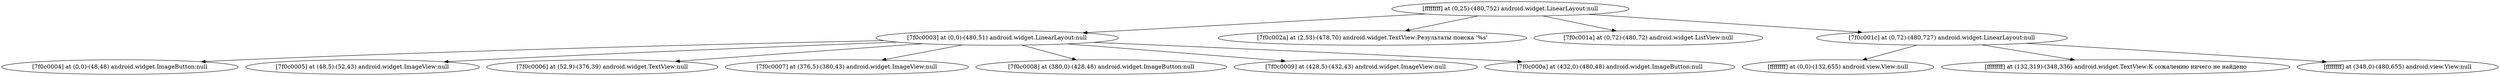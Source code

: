 strict digraph G {
  1 [ label="[ffffffff] at (0,25)-(480,752) android.widget.LinearLayout:null" ];
  2 [ label="[7f0c0003] at (0,0)-(480,51) android.widget.LinearLayout:null" ];
  3 [ label="[7f0c0004] at (0,0)-(48,48) android.widget.ImageButton:null" ];
  4 [ label="[7f0c0005] at (48,5)-(52,43) android.widget.ImageView:null" ];
  5 [ label="[7f0c0006] at (52,9)-(376,39) android.widget.TextView:null" ];
  6 [ label="[7f0c0007] at (376,5)-(380,43) android.widget.ImageView:null" ];
  7 [ label="[7f0c0008] at (380,0)-(428,48) android.widget.ImageButton:null" ];
  8 [ label="[7f0c0009] at (428,5)-(432,43) android.widget.ImageView:null" ];
  9 [ label="[7f0c000a] at (432,0)-(480,48) android.widget.ImageButton:null" ];
  10 [ label="[7f0c002a] at (2,53)-(478,70) android.widget.TextView:Результаты поиска '%s'" ];
  11 [ label="[7f0c001a] at (0,72)-(480,72) android.widget.ListView:null" ];
  12 [ label="[7f0c001c] at (0,72)-(480,727) android.widget.LinearLayout:null" ];
  13 [ label="[ffffffff] at (0,0)-(132,655) android.view.View:null" ];
  14 [ label="[ffffffff] at (132,319)-(348,336) android.widget.TextView:К сожалению ничего не найдено" ];
  15 [ label="[ffffffff] at (348,0)-(480,655) android.view.View:null" ];
  1 -> 2;
  2 -> 3;
  2 -> 4;
  2 -> 5;
  2 -> 6;
  2 -> 7;
  2 -> 8;
  2 -> 9;
  1 -> 10;
  1 -> 11;
  1 -> 12;
  12 -> 13;
  12 -> 14;
  12 -> 15;
}
